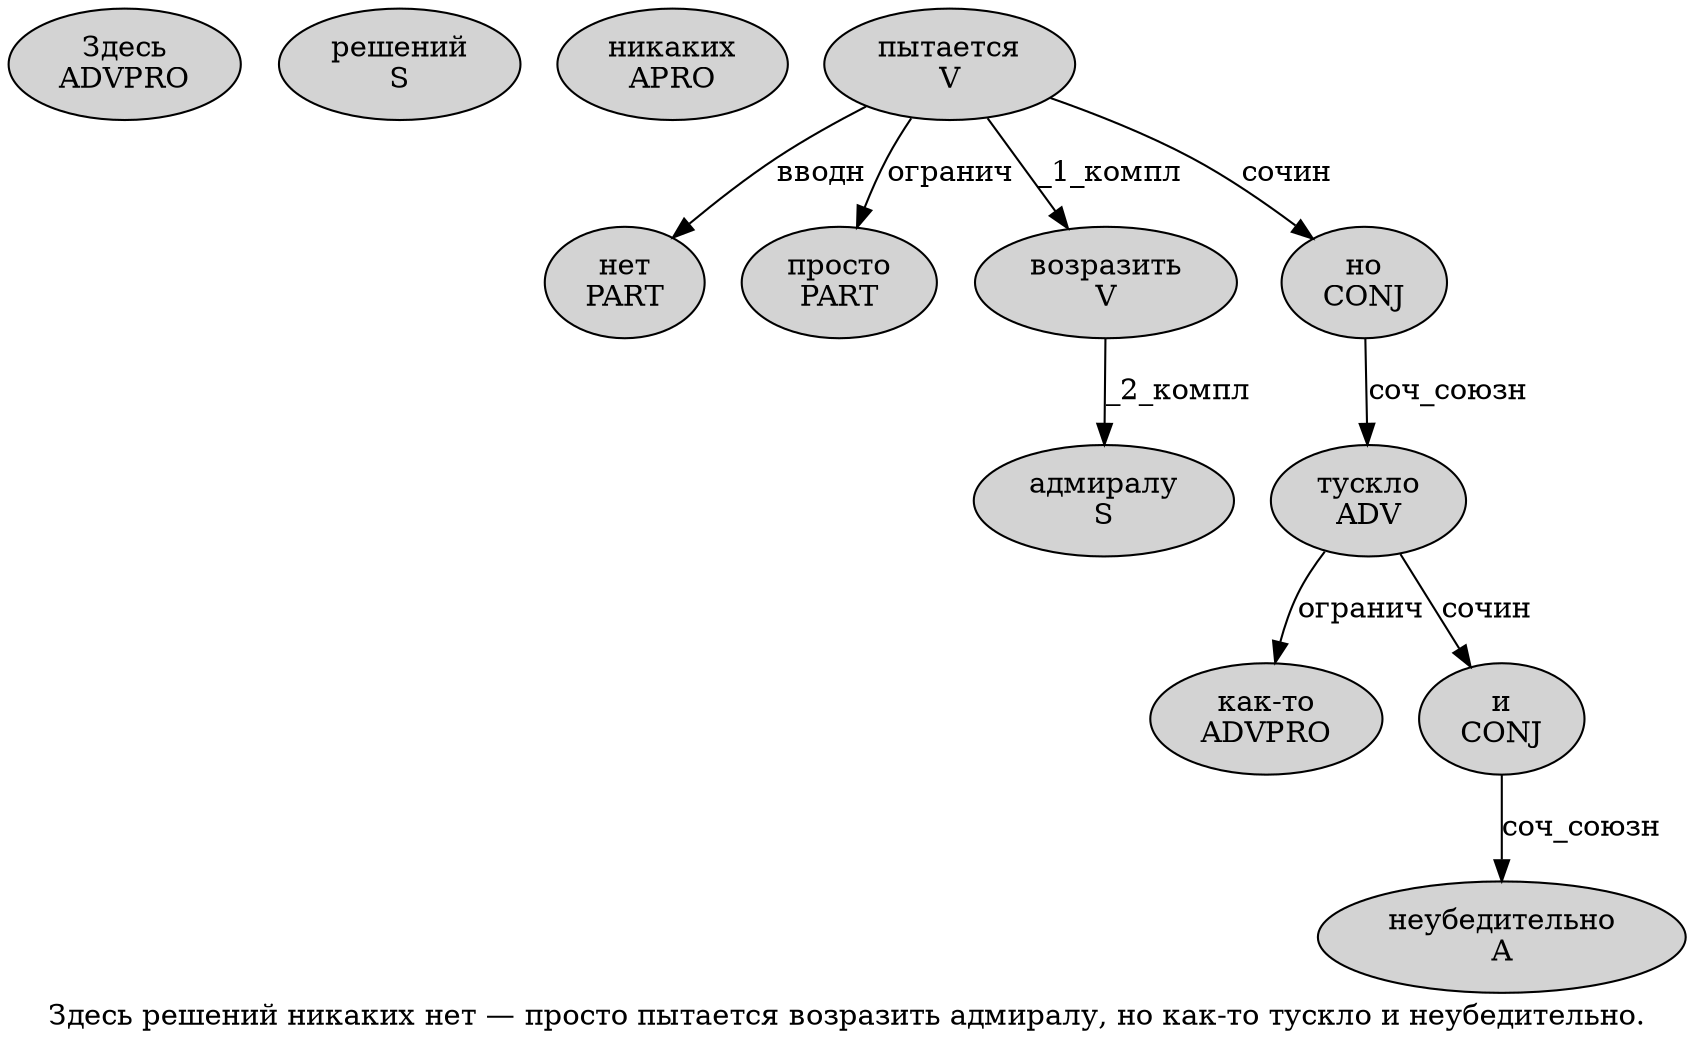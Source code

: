 digraph SENTENCE_4887 {
	graph [label="Здесь решений никаких нет — просто пытается возразить адмиралу, но как-то тускло и неубедительно."]
	node [style=filled]
		0 [label="Здесь
ADVPRO" color="" fillcolor=lightgray penwidth=1 shape=ellipse]
		1 [label="решений
S" color="" fillcolor=lightgray penwidth=1 shape=ellipse]
		2 [label="никаких
APRO" color="" fillcolor=lightgray penwidth=1 shape=ellipse]
		3 [label="нет
PART" color="" fillcolor=lightgray penwidth=1 shape=ellipse]
		5 [label="просто
PART" color="" fillcolor=lightgray penwidth=1 shape=ellipse]
		6 [label="пытается
V" color="" fillcolor=lightgray penwidth=1 shape=ellipse]
		7 [label="возразить
V" color="" fillcolor=lightgray penwidth=1 shape=ellipse]
		8 [label="адмиралу
S" color="" fillcolor=lightgray penwidth=1 shape=ellipse]
		10 [label="но
CONJ" color="" fillcolor=lightgray penwidth=1 shape=ellipse]
		11 [label="как-то
ADVPRO" color="" fillcolor=lightgray penwidth=1 shape=ellipse]
		12 [label="тускло
ADV" color="" fillcolor=lightgray penwidth=1 shape=ellipse]
		13 [label="и
CONJ" color="" fillcolor=lightgray penwidth=1 shape=ellipse]
		14 [label="неубедительно
A" color="" fillcolor=lightgray penwidth=1 shape=ellipse]
			12 -> 11 [label="огранич"]
			12 -> 13 [label="сочин"]
			10 -> 12 [label="соч_союзн"]
			7 -> 8 [label="_2_компл"]
			13 -> 14 [label="соч_союзн"]
			6 -> 3 [label="вводн"]
			6 -> 5 [label="огранич"]
			6 -> 7 [label="_1_компл"]
			6 -> 10 [label="сочин"]
}